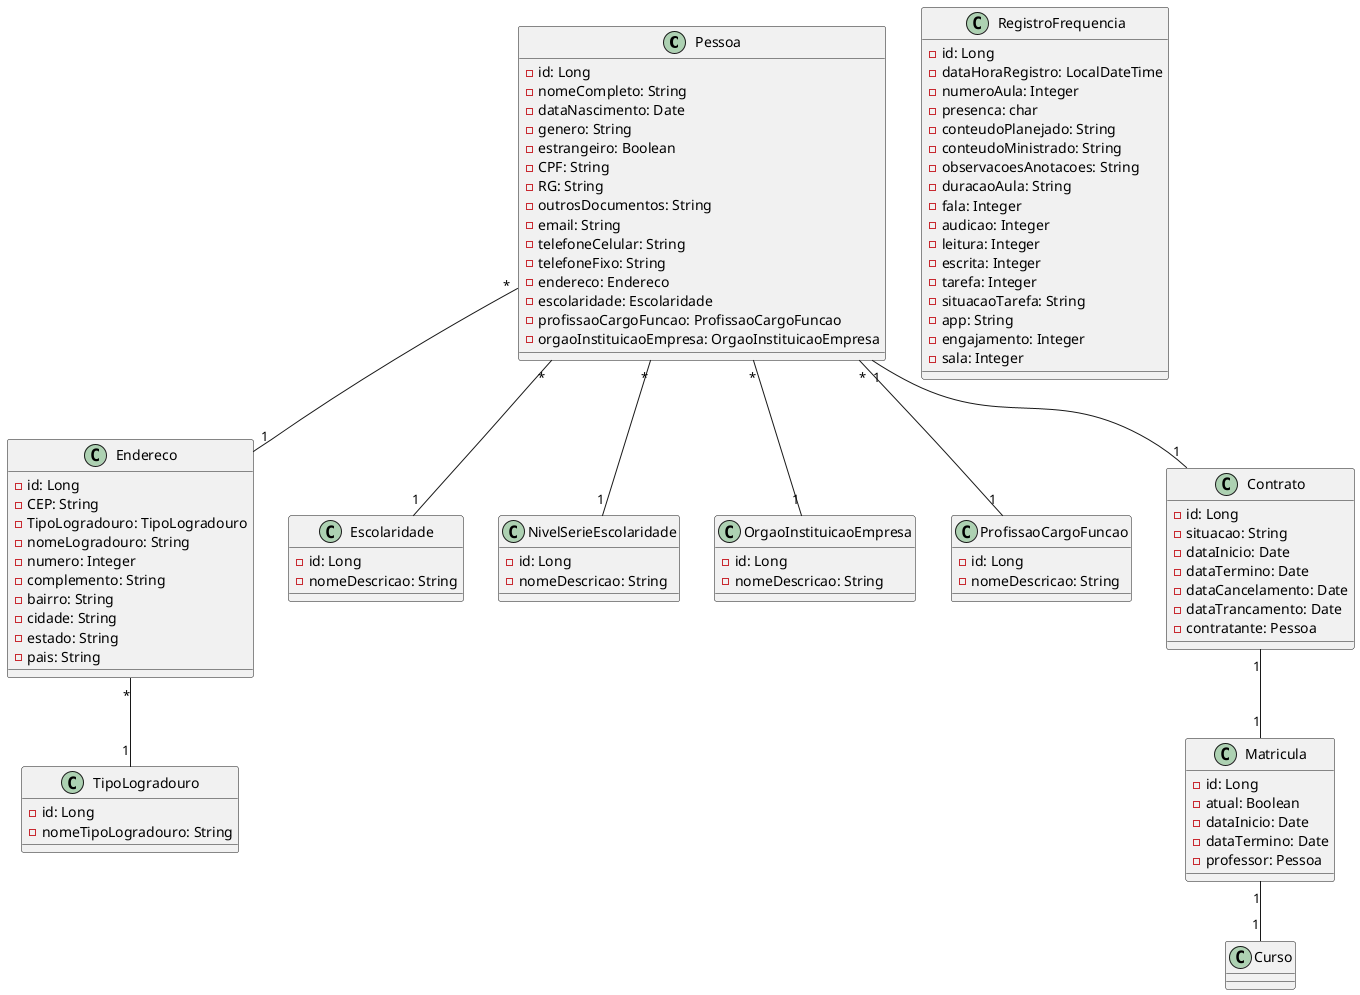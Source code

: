 @startuml

class Pessoa {
    - id: Long
    - nomeCompleto: String
    - dataNascimento: Date
    - genero: String
    - estrangeiro: Boolean
    - CPF: String
    - RG: String
    - outrosDocumentos: String
    - email: String
    - telefoneCelular: String
    - telefoneFixo: String
    - endereco: Endereco
    - escolaridade: Escolaridade
    - profissaoCargoFuncao: ProfissaoCargoFuncao
    - orgaoInstituicaoEmpresa: OrgaoInstituicaoEmpresa
}

class Endereco {
    - id: Long
    - CEP: String
    - TipoLogradouro: TipoLogradouro
    - nomeLogradouro: String
    - numero: Integer
    - complemento: String
    - bairro: String
    - cidade: String
    - estado: String
    - pais: String
}

class TipoLogradouro {
    - id: Long
    - nomeTipoLogradouro: String
}

class Escolaridade {
    - id: Long
    - nomeDescricao: String
}

class NivelSerieEscolaridade {
    - id: Long
    - nomeDescricao: String
}

class OrgaoInstituicaoEmpresa {
    - id: Long
    - nomeDescricao: String
}

class ProfissaoCargoFuncao {
    - id: Long
    - nomeDescricao: String
}

class RegistroFrequencia {
    - id: Long
    - dataHoraRegistro: LocalDateTime
    - numeroAula: Integer
    - presenca: char
    - conteudoPlanejado: String
    - conteudoMinistrado: String
    - observacoesAnotacoes: String
    - duracaoAula: String
    - fala: Integer
    - audicao: Integer
    - leitura: Integer
    - escrita: Integer
    - tarefa: Integer
    - situacaoTarefa: String
    - app: String
    - engajamento: Integer
    - sala: Integer
}


class Contrato {
   - id: Long
   - situacao: String
   - dataInicio: Date
   - dataTermino: Date
   - dataCancelamento: Date
   - dataTrancamento: Date
   - contratante: Pessoa

}

class Matricula {
   - id: Long
   - atual: Boolean
   - dataInicio: Date
   - dataTermino: Date
   - professor: Pessoa
}

Pessoa "1" -- "1" Contrato
Contrato "1" -- "1" Matricula
Matricula "1" -- "1" Curso


Pessoa "*" -- "1" Endereco
Pessoa "*" -- "1" Escolaridade
Pessoa "*" -- "1" NivelSerieEscolaridade
Pessoa "*" -- "1" ProfissaoCargoFuncao
Pessoa "*" -- "1" OrgaoInstituicaoEmpresa
Endereco "*" -- "1" TipoLogradouro



@enduml